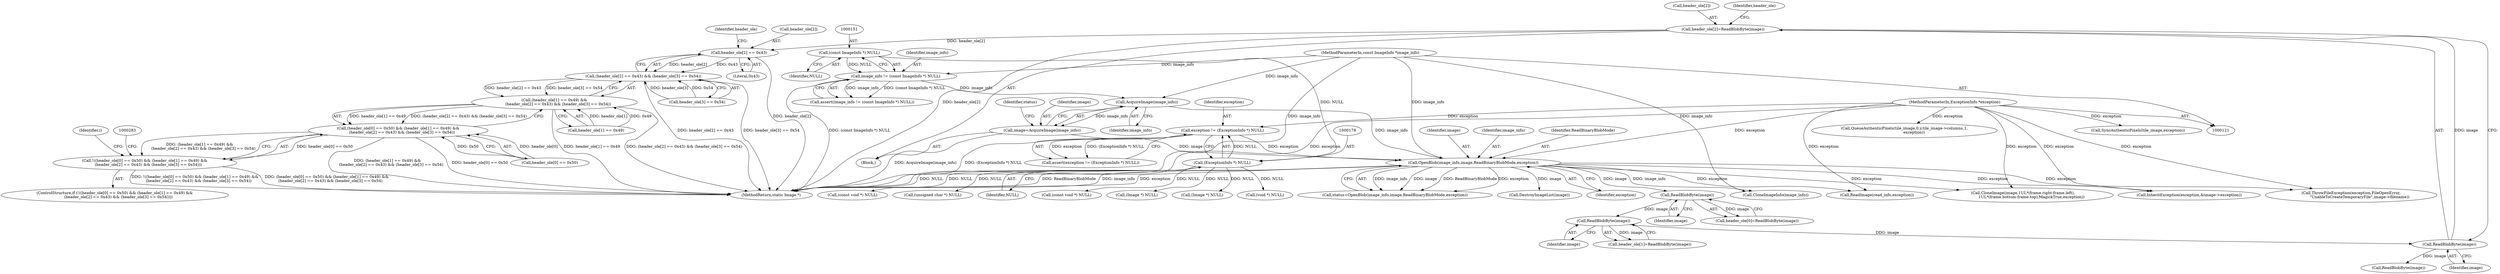 digraph "0_ImageMagick_f6e9d0d9955e85bdd7540b251cd50d598dacc5e6_46@array" {
"1000259" [label="(Call,header_ole[2] == 0x43)"];
"1000232" [label="(Call,header_ole[2]=ReadBlobByte(image))"];
"1000236" [label="(Call,ReadBlobByte(image))"];
"1000230" [label="(Call,ReadBlobByte(image))"];
"1000224" [label="(Call,ReadBlobByte(image))"];
"1000192" [label="(Call,OpenBlob(image_info,image,ReadBinaryBlobMode,exception))"];
"1000188" [label="(Call,AcquireImage(image_info))"];
"1000148" [label="(Call,image_info != (const ImageInfo *) NULL)"];
"1000122" [label="(MethodParameterIn,const ImageInfo *image_info)"];
"1000150" [label="(Call,(const ImageInfo *) NULL)"];
"1000186" [label="(Call,image=AcquireImage(image_info))"];
"1000175" [label="(Call,exception != (ExceptionInfo *) NULL)"];
"1000123" [label="(MethodParameterIn,ExceptionInfo *exception)"];
"1000177" [label="(Call,(ExceptionInfo *) NULL)"];
"1000258" [label="(Call,(header_ole[2] == 0x43) && (header_ole[3] == 0x54))"];
"1000252" [label="(Call,(header_ole[1] == 0x49) &&\n      (header_ole[2] == 0x43) && (header_ole[3] == 0x54))"];
"1000246" [label="(Call,(header_ole[0] == 0x50) && (header_ole[1] == 0x49) &&\n      (header_ole[2] == 0x43) && (header_ole[3] == 0x54))"];
"1000245" [label="(Call,!((header_ole[0] == 0x50) && (header_ole[1] == 0x49) &&\n      (header_ole[2] == 0x43) && (header_ole[3] == 0x54)))"];
"1000191" [label="(Identifier,status)"];
"1000271" [label="(Identifier,i)"];
"1000177" [label="(Call,(ExceptionInfo *) NULL)"];
"1000260" [label="(Call,header_ole[2])"];
"1001835" [label="(Call,(unsigned char *) NULL)"];
"1002186" [label="(Call,ReadImage(read_info,exception))"];
"1000231" [label="(Identifier,image)"];
"1000122" [label="(MethodParameterIn,const ImageInfo *image_info)"];
"1000242" [label="(Call,ReadBlobByte(image))"];
"1000232" [label="(Call,header_ole[2]=ReadBlobByte(image))"];
"1000176" [label="(Identifier,exception)"];
"1000230" [label="(Call,ReadBlobByte(image))"];
"1000237" [label="(Identifier,image)"];
"1000195" [label="(Identifier,ReadBinaryBlobMode)"];
"1000174" [label="(Call,assert(exception != (ExceptionInfo *) NULL))"];
"1000245" [label="(Call,!((header_ole[0] == 0x50) && (header_ole[1] == 0x49) &&\n      (header_ole[2] == 0x43) && (header_ole[3] == 0x54)))"];
"1000179" [label="(Identifier,NULL)"];
"1000263" [label="(Literal,0x43)"];
"1001459" [label="(Call,QueueAuthenticPixels(tile_image,0,y,tile_image->columns,1,\n                exception))"];
"1000194" [label="(Identifier,image)"];
"1001896" [label="(Call,(const void *) NULL)"];
"1000152" [label="(Identifier,NULL)"];
"1000148" [label="(Call,image_info != (const ImageInfo *) NULL)"];
"1000233" [label="(Call,header_ole[2])"];
"1000266" [label="(Identifier,header_ole)"];
"1000192" [label="(Call,OpenBlob(image_info,image,ReadBinaryBlobMode,exception))"];
"1001021" [label="(Call,(Image *) NULL)"];
"1000187" [label="(Identifier,image)"];
"1000996" [label="(Call,CloneImage(image,1UL*(frame.right-frame.left),\n              1UL*(frame.bottom-frame.top),MagickTrue,exception))"];
"1000147" [label="(Call,assert(image_info != (const ImageInfo *) NULL))"];
"1000207" [label="(Call,(Image *) NULL)"];
"1000252" [label="(Call,(header_ole[1] == 0x49) &&\n      (header_ole[2] == 0x43) && (header_ole[3] == 0x54))"];
"1000484" [label="(Call,InheritException(exception,&image->exception))"];
"1000225" [label="(Identifier,image)"];
"1000224" [label="(Call,ReadBlobByte(image))"];
"1000186" [label="(Call,image=AcquireImage(image_info))"];
"1000226" [label="(Call,header_ole[1]=ReadBlobByte(image))"];
"1000193" [label="(Identifier,image_info)"];
"1000244" [label="(ControlStructure,if (!((header_ole[0] == 0x50) && (header_ole[1] == 0x49) &&\n      (header_ole[2] == 0x43) && (header_ole[3] == 0x54))))"];
"1000150" [label="(Call,(const ImageInfo *) NULL)"];
"1000253" [label="(Call,header_ole[1] == 0x49)"];
"1000264" [label="(Call,header_ole[3] == 0x54)"];
"1000190" [label="(Call,status=OpenBlob(image_info,image,ReadBinaryBlobMode,exception))"];
"1002087" [label="(Call,ThrowFileException(exception,FileOpenError,\n              \"UnableToCreateTemporaryFile\",image->filename))"];
"1000236" [label="(Call,ReadBlobByte(image))"];
"1002024" [label="(Call,(void *) NULL)"];
"1000246" [label="(Call,(header_ole[0] == 0x50) && (header_ole[1] == 0x49) &&\n      (header_ole[2] == 0x43) && (header_ole[3] == 0x54))"];
"1000240" [label="(Identifier,header_ole)"];
"1002366" [label="(MethodReturn,static Image *)"];
"1000149" [label="(Identifier,image_info)"];
"1000188" [label="(Call,AcquireImage(image_info))"];
"1001705" [label="(Call,SyncAuthenticPixels(tile_image,exception))"];
"1000123" [label="(MethodParameterIn,ExceptionInfo *exception)"];
"1000220" [label="(Call,header_ole[0]=ReadBlobByte(image))"];
"1000204" [label="(Call,DestroyImageList(image))"];
"1000247" [label="(Call,header_ole[0] == 0x50)"];
"1000259" [label="(Call,header_ole[2] == 0x43)"];
"1000196" [label="(Identifier,exception)"];
"1000189" [label="(Identifier,image_info)"];
"1000175" [label="(Call,exception != (ExceptionInfo *) NULL)"];
"1000124" [label="(Block,)"];
"1002020" [label="(Call,CloneImageInfo(image_info))"];
"1001861" [label="(Call,(const void *) NULL)"];
"1000258" [label="(Call,(header_ole[2] == 0x43) && (header_ole[3] == 0x54))"];
"1000259" -> "1000258"  [label="AST: "];
"1000259" -> "1000263"  [label="CFG: "];
"1000260" -> "1000259"  [label="AST: "];
"1000263" -> "1000259"  [label="AST: "];
"1000266" -> "1000259"  [label="CFG: "];
"1000258" -> "1000259"  [label="CFG: "];
"1000259" -> "1002366"  [label="DDG: header_ole[2]"];
"1000259" -> "1000258"  [label="DDG: header_ole[2]"];
"1000259" -> "1000258"  [label="DDG: 0x43"];
"1000232" -> "1000259"  [label="DDG: header_ole[2]"];
"1000232" -> "1000124"  [label="AST: "];
"1000232" -> "1000236"  [label="CFG: "];
"1000233" -> "1000232"  [label="AST: "];
"1000236" -> "1000232"  [label="AST: "];
"1000240" -> "1000232"  [label="CFG: "];
"1000232" -> "1002366"  [label="DDG: header_ole[2]"];
"1000236" -> "1000232"  [label="DDG: image"];
"1000236" -> "1000237"  [label="CFG: "];
"1000237" -> "1000236"  [label="AST: "];
"1000230" -> "1000236"  [label="DDG: image"];
"1000236" -> "1000242"  [label="DDG: image"];
"1000230" -> "1000226"  [label="AST: "];
"1000230" -> "1000231"  [label="CFG: "];
"1000231" -> "1000230"  [label="AST: "];
"1000226" -> "1000230"  [label="CFG: "];
"1000230" -> "1000226"  [label="DDG: image"];
"1000224" -> "1000230"  [label="DDG: image"];
"1000224" -> "1000220"  [label="AST: "];
"1000224" -> "1000225"  [label="CFG: "];
"1000225" -> "1000224"  [label="AST: "];
"1000220" -> "1000224"  [label="CFG: "];
"1000224" -> "1000220"  [label="DDG: image"];
"1000192" -> "1000224"  [label="DDG: image"];
"1000192" -> "1000190"  [label="AST: "];
"1000192" -> "1000196"  [label="CFG: "];
"1000193" -> "1000192"  [label="AST: "];
"1000194" -> "1000192"  [label="AST: "];
"1000195" -> "1000192"  [label="AST: "];
"1000196" -> "1000192"  [label="AST: "];
"1000190" -> "1000192"  [label="CFG: "];
"1000192" -> "1002366"  [label="DDG: ReadBinaryBlobMode"];
"1000192" -> "1002366"  [label="DDG: image_info"];
"1000192" -> "1002366"  [label="DDG: exception"];
"1000192" -> "1000190"  [label="DDG: image_info"];
"1000192" -> "1000190"  [label="DDG: image"];
"1000192" -> "1000190"  [label="DDG: ReadBinaryBlobMode"];
"1000192" -> "1000190"  [label="DDG: exception"];
"1000188" -> "1000192"  [label="DDG: image_info"];
"1000122" -> "1000192"  [label="DDG: image_info"];
"1000186" -> "1000192"  [label="DDG: image"];
"1000175" -> "1000192"  [label="DDG: exception"];
"1000123" -> "1000192"  [label="DDG: exception"];
"1000192" -> "1000204"  [label="DDG: image"];
"1000192" -> "1000484"  [label="DDG: exception"];
"1000192" -> "1000996"  [label="DDG: exception"];
"1000192" -> "1002020"  [label="DDG: image_info"];
"1000192" -> "1002087"  [label="DDG: exception"];
"1000192" -> "1002186"  [label="DDG: exception"];
"1000188" -> "1000186"  [label="AST: "];
"1000188" -> "1000189"  [label="CFG: "];
"1000189" -> "1000188"  [label="AST: "];
"1000186" -> "1000188"  [label="CFG: "];
"1000188" -> "1000186"  [label="DDG: image_info"];
"1000148" -> "1000188"  [label="DDG: image_info"];
"1000122" -> "1000188"  [label="DDG: image_info"];
"1000148" -> "1000147"  [label="AST: "];
"1000148" -> "1000150"  [label="CFG: "];
"1000149" -> "1000148"  [label="AST: "];
"1000150" -> "1000148"  [label="AST: "];
"1000147" -> "1000148"  [label="CFG: "];
"1000148" -> "1002366"  [label="DDG: (const ImageInfo *) NULL"];
"1000148" -> "1000147"  [label="DDG: image_info"];
"1000148" -> "1000147"  [label="DDG: (const ImageInfo *) NULL"];
"1000122" -> "1000148"  [label="DDG: image_info"];
"1000150" -> "1000148"  [label="DDG: NULL"];
"1000122" -> "1000121"  [label="AST: "];
"1000122" -> "1002366"  [label="DDG: image_info"];
"1000122" -> "1002020"  [label="DDG: image_info"];
"1000150" -> "1000152"  [label="CFG: "];
"1000151" -> "1000150"  [label="AST: "];
"1000152" -> "1000150"  [label="AST: "];
"1000150" -> "1000177"  [label="DDG: NULL"];
"1000186" -> "1000124"  [label="AST: "];
"1000187" -> "1000186"  [label="AST: "];
"1000191" -> "1000186"  [label="CFG: "];
"1000186" -> "1002366"  [label="DDG: AcquireImage(image_info)"];
"1000175" -> "1000174"  [label="AST: "];
"1000175" -> "1000177"  [label="CFG: "];
"1000176" -> "1000175"  [label="AST: "];
"1000177" -> "1000175"  [label="AST: "];
"1000174" -> "1000175"  [label="CFG: "];
"1000175" -> "1002366"  [label="DDG: (ExceptionInfo *) NULL"];
"1000175" -> "1000174"  [label="DDG: exception"];
"1000175" -> "1000174"  [label="DDG: (ExceptionInfo *) NULL"];
"1000123" -> "1000175"  [label="DDG: exception"];
"1000177" -> "1000175"  [label="DDG: NULL"];
"1000123" -> "1000121"  [label="AST: "];
"1000123" -> "1002366"  [label="DDG: exception"];
"1000123" -> "1000484"  [label="DDG: exception"];
"1000123" -> "1000996"  [label="DDG: exception"];
"1000123" -> "1001459"  [label="DDG: exception"];
"1000123" -> "1001705"  [label="DDG: exception"];
"1000123" -> "1002087"  [label="DDG: exception"];
"1000123" -> "1002186"  [label="DDG: exception"];
"1000177" -> "1000179"  [label="CFG: "];
"1000178" -> "1000177"  [label="AST: "];
"1000179" -> "1000177"  [label="AST: "];
"1000177" -> "1002366"  [label="DDG: NULL"];
"1000177" -> "1000207"  [label="DDG: NULL"];
"1000177" -> "1001021"  [label="DDG: NULL"];
"1000177" -> "1001835"  [label="DDG: NULL"];
"1000177" -> "1001861"  [label="DDG: NULL"];
"1000177" -> "1001896"  [label="DDG: NULL"];
"1000177" -> "1002024"  [label="DDG: NULL"];
"1000258" -> "1000252"  [label="AST: "];
"1000258" -> "1000264"  [label="CFG: "];
"1000264" -> "1000258"  [label="AST: "];
"1000252" -> "1000258"  [label="CFG: "];
"1000258" -> "1002366"  [label="DDG: header_ole[2] == 0x43"];
"1000258" -> "1002366"  [label="DDG: header_ole[3] == 0x54"];
"1000258" -> "1000252"  [label="DDG: header_ole[2] == 0x43"];
"1000258" -> "1000252"  [label="DDG: header_ole[3] == 0x54"];
"1000264" -> "1000258"  [label="DDG: header_ole[3]"];
"1000264" -> "1000258"  [label="DDG: 0x54"];
"1000252" -> "1000246"  [label="AST: "];
"1000252" -> "1000253"  [label="CFG: "];
"1000253" -> "1000252"  [label="AST: "];
"1000246" -> "1000252"  [label="CFG: "];
"1000252" -> "1002366"  [label="DDG: header_ole[1] == 0x49"];
"1000252" -> "1002366"  [label="DDG: (header_ole[2] == 0x43) && (header_ole[3] == 0x54)"];
"1000252" -> "1000246"  [label="DDG: header_ole[1] == 0x49"];
"1000252" -> "1000246"  [label="DDG: (header_ole[2] == 0x43) && (header_ole[3] == 0x54)"];
"1000253" -> "1000252"  [label="DDG: header_ole[1]"];
"1000253" -> "1000252"  [label="DDG: 0x49"];
"1000246" -> "1000245"  [label="AST: "];
"1000246" -> "1000247"  [label="CFG: "];
"1000247" -> "1000246"  [label="AST: "];
"1000245" -> "1000246"  [label="CFG: "];
"1000246" -> "1002366"  [label="DDG: (header_ole[1] == 0x49) &&\n      (header_ole[2] == 0x43) && (header_ole[3] == 0x54)"];
"1000246" -> "1002366"  [label="DDG: header_ole[0] == 0x50"];
"1000246" -> "1000245"  [label="DDG: header_ole[0] == 0x50"];
"1000246" -> "1000245"  [label="DDG: (header_ole[1] == 0x49) &&\n      (header_ole[2] == 0x43) && (header_ole[3] == 0x54)"];
"1000247" -> "1000246"  [label="DDG: header_ole[0]"];
"1000247" -> "1000246"  [label="DDG: 0x50"];
"1000245" -> "1000244"  [label="AST: "];
"1000271" -> "1000245"  [label="CFG: "];
"1000283" -> "1000245"  [label="CFG: "];
"1000245" -> "1002366"  [label="DDG: !((header_ole[0] == 0x50) && (header_ole[1] == 0x49) &&\n      (header_ole[2] == 0x43) && (header_ole[3] == 0x54))"];
"1000245" -> "1002366"  [label="DDG: (header_ole[0] == 0x50) && (header_ole[1] == 0x49) &&\n      (header_ole[2] == 0x43) && (header_ole[3] == 0x54)"];
}
